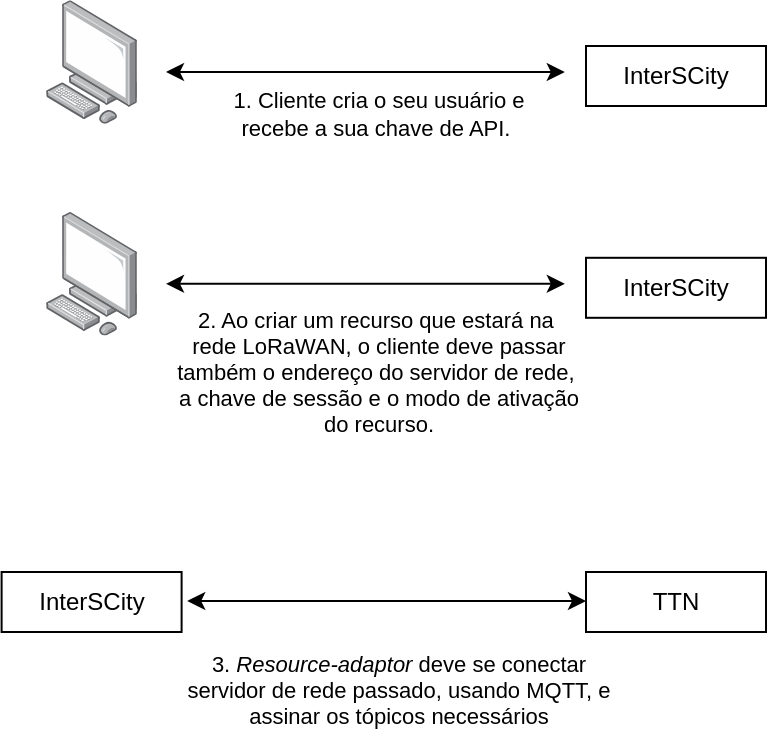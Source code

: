 <mxfile version="13.3.5"><diagram id="B91700PXAFwnfMsamkYw" name="Page-1"><mxGraphModel dx="946" dy="662" grid="1" gridSize="10" guides="1" tooltips="1" connect="1" arrows="1" fold="1" page="1" pageScale="1" pageWidth="850" pageHeight="1100" math="0" shadow="0"><root><mxCell id="0"/><mxCell id="1" parent="0"/><mxCell id="UlVDp6QenVzGZYDbAWop-1" value="InterSCity" style="rounded=0;whiteSpace=wrap;html=1;" vertex="1" parent="1"><mxGeometry x="530" y="67" width="90" height="30" as="geometry"/></mxCell><mxCell id="UlVDp6QenVzGZYDbAWop-3" value="" style="points=[];aspect=fixed;html=1;align=center;shadow=0;dashed=0;image;image=img/lib/allied_telesis/computer_and_terminals/Personal_Computer.svg;" vertex="1" parent="1"><mxGeometry x="260" y="44.1" width="45.6" height="61.8" as="geometry"/></mxCell><mxCell id="UlVDp6QenVzGZYDbAWop-5" value="" style="endArrow=classic;html=1;startArrow=classic;startFill=1;" edge="1" parent="1"><mxGeometry width="50" height="50" relative="1" as="geometry"><mxPoint x="320" y="80" as="sourcePoint"/><mxPoint x="519.4" y="80" as="targetPoint"/></mxGeometry></mxCell><mxCell id="UlVDp6QenVzGZYDbAWop-7" value="1. Cliente cria o seu usuário e &lt;br&gt;recebe a&amp;nbsp;sua chave de API.&amp;nbsp;" style="edgeLabel;html=1;align=center;verticalAlign=middle;resizable=0;points=[];" vertex="1" connectable="0" parent="UlVDp6QenVzGZYDbAWop-5"><mxGeometry x="0.539" y="-2" relative="1" as="geometry"><mxPoint x="-48" y="18.9" as="offset"/></mxGeometry></mxCell><mxCell id="UlVDp6QenVzGZYDbAWop-8" value="InterSCity" style="rounded=0;whiteSpace=wrap;html=1;" vertex="1" parent="1"><mxGeometry x="530" y="172.9" width="90" height="30" as="geometry"/></mxCell><mxCell id="UlVDp6QenVzGZYDbAWop-9" value="" style="points=[];aspect=fixed;html=1;align=center;shadow=0;dashed=0;image;image=img/lib/allied_telesis/computer_and_terminals/Personal_Computer.svg;" vertex="1" parent="1"><mxGeometry x="260" y="150" width="45.6" height="61.8" as="geometry"/></mxCell><mxCell id="UlVDp6QenVzGZYDbAWop-10" value="" style="endArrow=classic;html=1;startArrow=classic;startFill=1;" edge="1" parent="1"><mxGeometry width="50" height="50" relative="1" as="geometry"><mxPoint x="320" y="185.9" as="sourcePoint"/><mxPoint x="519.4" y="185.9" as="targetPoint"/></mxGeometry></mxCell><mxCell id="UlVDp6QenVzGZYDbAWop-11" value="2. Ao criar um recurso que estará na&amp;nbsp;&lt;br&gt;rede LoRaWAN, o cliente deve passar&lt;br&gt;também o endereço do servidor de rede,&amp;nbsp;&lt;br&gt;a chave de sessão e o modo de ativação&lt;br&gt;do recurso." style="edgeLabel;html=1;align=center;verticalAlign=middle;resizable=0;points=[];" vertex="1" connectable="0" parent="UlVDp6QenVzGZYDbAWop-10"><mxGeometry x="0.539" y="-2" relative="1" as="geometry"><mxPoint x="-48" y="42.1" as="offset"/></mxGeometry></mxCell><mxCell id="UlVDp6QenVzGZYDbAWop-12" value="InterSCity" style="rounded=0;whiteSpace=wrap;html=1;" vertex="1" parent="1"><mxGeometry x="237.8" y="330" width="90" height="30" as="geometry"/></mxCell><mxCell id="UlVDp6QenVzGZYDbAWop-13" value="TTN" style="rounded=0;whiteSpace=wrap;html=1;" vertex="1" parent="1"><mxGeometry x="530" y="330" width="90" height="30" as="geometry"/></mxCell><mxCell id="UlVDp6QenVzGZYDbAWop-14" value="" style="endArrow=classic;html=1;startArrow=classic;startFill=1;" edge="1" parent="1"><mxGeometry width="50" height="50" relative="1" as="geometry"><mxPoint x="330.6" y="344.5" as="sourcePoint"/><mxPoint x="530.0" y="344.5" as="targetPoint"/></mxGeometry></mxCell><mxCell id="UlVDp6QenVzGZYDbAWop-15" value="3. &lt;i&gt;Resource-adaptor &lt;/i&gt;deve se conectar&lt;br&gt;servidor de rede passado, usando MQTT, e&lt;br&gt;assinar os tópicos necessários" style="edgeLabel;html=1;align=center;verticalAlign=middle;resizable=0;points=[];" vertex="1" connectable="0" parent="UlVDp6QenVzGZYDbAWop-14"><mxGeometry x="0.539" y="-2" relative="1" as="geometry"><mxPoint x="-48" y="42.1" as="offset"/></mxGeometry></mxCell></root></mxGraphModel></diagram></mxfile>